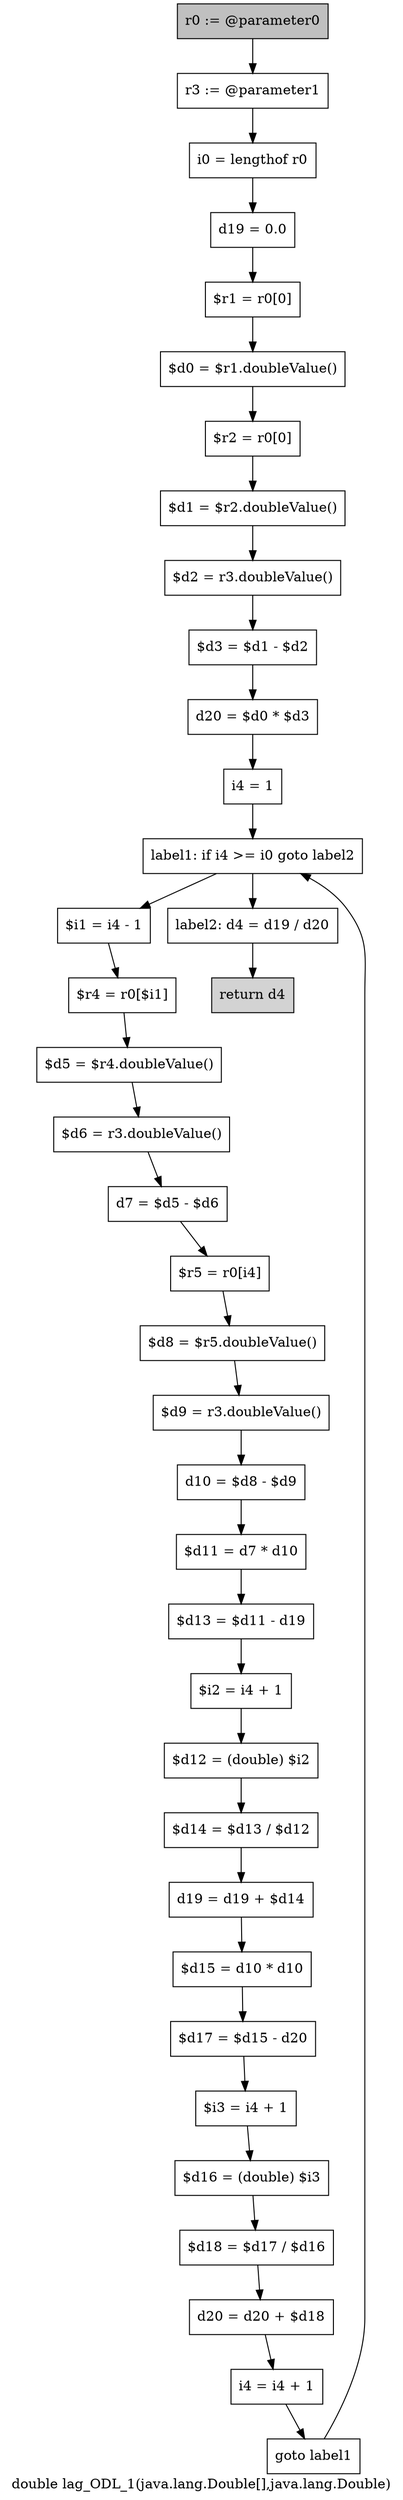 digraph "double lag_ODL_1(java.lang.Double[],java.lang.Double)" {
    label="double lag_ODL_1(java.lang.Double[],java.lang.Double)";
    node [shape=box];
    "0" [style=filled,fillcolor=gray,label="r0 := @parameter0",];
    "1" [label="r3 := @parameter1",];
    "0"->"1";
    "2" [label="i0 = lengthof r0",];
    "1"->"2";
    "3" [label="d19 = 0.0",];
    "2"->"3";
    "4" [label="$r1 = r0[0]",];
    "3"->"4";
    "5" [label="$d0 = $r1.doubleValue()",];
    "4"->"5";
    "6" [label="$r2 = r0[0]",];
    "5"->"6";
    "7" [label="$d1 = $r2.doubleValue()",];
    "6"->"7";
    "8" [label="$d2 = r3.doubleValue()",];
    "7"->"8";
    "9" [label="$d3 = $d1 - $d2",];
    "8"->"9";
    "10" [label="d20 = $d0 * $d3",];
    "9"->"10";
    "11" [label="i4 = 1",];
    "10"->"11";
    "12" [label="label1: if i4 >= i0 goto label2",];
    "11"->"12";
    "13" [label="$i1 = i4 - 1",];
    "12"->"13";
    "36" [label="label2: d4 = d19 / d20",];
    "12"->"36";
    "14" [label="$r4 = r0[$i1]",];
    "13"->"14";
    "15" [label="$d5 = $r4.doubleValue()",];
    "14"->"15";
    "16" [label="$d6 = r3.doubleValue()",];
    "15"->"16";
    "17" [label="d7 = $d5 - $d6",];
    "16"->"17";
    "18" [label="$r5 = r0[i4]",];
    "17"->"18";
    "19" [label="$d8 = $r5.doubleValue()",];
    "18"->"19";
    "20" [label="$d9 = r3.doubleValue()",];
    "19"->"20";
    "21" [label="d10 = $d8 - $d9",];
    "20"->"21";
    "22" [label="$d11 = d7 * d10",];
    "21"->"22";
    "23" [label="$d13 = $d11 - d19",];
    "22"->"23";
    "24" [label="$i2 = i4 + 1",];
    "23"->"24";
    "25" [label="$d12 = (double) $i2",];
    "24"->"25";
    "26" [label="$d14 = $d13 / $d12",];
    "25"->"26";
    "27" [label="d19 = d19 + $d14",];
    "26"->"27";
    "28" [label="$d15 = d10 * d10",];
    "27"->"28";
    "29" [label="$d17 = $d15 - d20",];
    "28"->"29";
    "30" [label="$i3 = i4 + 1",];
    "29"->"30";
    "31" [label="$d16 = (double) $i3",];
    "30"->"31";
    "32" [label="$d18 = $d17 / $d16",];
    "31"->"32";
    "33" [label="d20 = d20 + $d18",];
    "32"->"33";
    "34" [label="i4 = i4 + 1",];
    "33"->"34";
    "35" [label="goto label1",];
    "34"->"35";
    "35"->"12";
    "37" [style=filled,fillcolor=lightgray,label="return d4",];
    "36"->"37";
}
